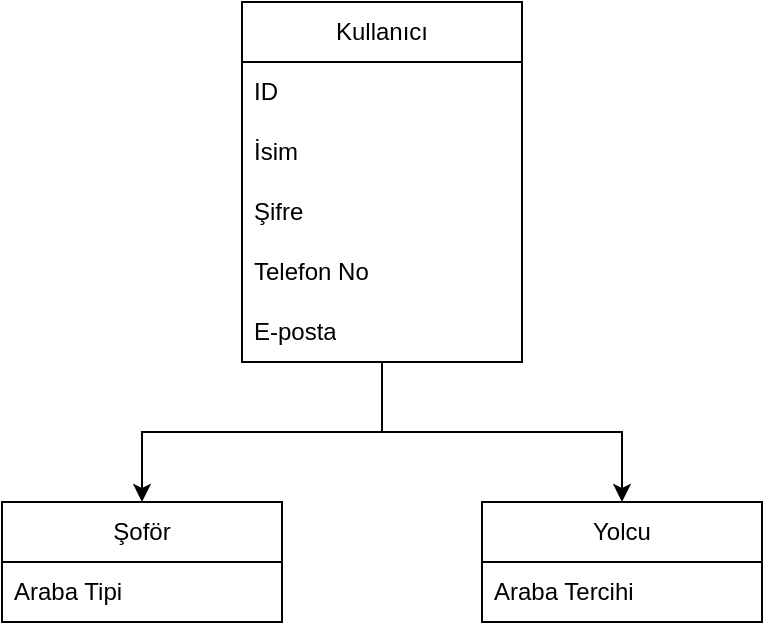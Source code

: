 <mxfile version="23.1.5" type="github">
  <diagram name="Page-1" id="C8Kz86P3NEdmK_o3rKR1">
    <mxGraphModel dx="880" dy="485" grid="1" gridSize="10" guides="1" tooltips="1" connect="1" arrows="1" fold="1" page="1" pageScale="1" pageWidth="850" pageHeight="1100" math="0" shadow="0">
      <root>
        <mxCell id="0" />
        <mxCell id="1" parent="0" />
        <mxCell id="xZOs5JqpHXEJlaUINlf8-13" style="edgeStyle=orthogonalEdgeStyle;rounded=0;orthogonalLoop=1;jettySize=auto;html=1;exitX=0.5;exitY=1;exitDx=0;exitDy=0;entryX=0.5;entryY=0;entryDx=0;entryDy=0;" edge="1" parent="1" source="5UICIzo4oN0Zhh17S0BA-2" target="xZOs5JqpHXEJlaUINlf8-1">
          <mxGeometry relative="1" as="geometry" />
        </mxCell>
        <mxCell id="xZOs5JqpHXEJlaUINlf8-14" style="edgeStyle=orthogonalEdgeStyle;rounded=0;orthogonalLoop=1;jettySize=auto;html=1;exitX=0.5;exitY=1;exitDx=0;exitDy=0;entryX=0.5;entryY=0;entryDx=0;entryDy=0;" edge="1" parent="1" source="5UICIzo4oN0Zhh17S0BA-2" target="xZOs5JqpHXEJlaUINlf8-7">
          <mxGeometry relative="1" as="geometry" />
        </mxCell>
        <mxCell id="5UICIzo4oN0Zhh17S0BA-2" value="Kullanıcı" style="swimlane;fontStyle=0;childLayout=stackLayout;horizontal=1;startSize=30;horizontalStack=0;resizeParent=1;resizeParentMax=0;resizeLast=0;collapsible=1;marginBottom=0;whiteSpace=wrap;html=1;" parent="1" vertex="1">
          <mxGeometry x="250" y="140" width="140" height="180" as="geometry" />
        </mxCell>
        <mxCell id="5UICIzo4oN0Zhh17S0BA-3" value="ID" style="text;strokeColor=none;fillColor=none;align=left;verticalAlign=middle;spacingLeft=4;spacingRight=4;overflow=hidden;points=[[0,0.5],[1,0.5]];portConstraint=eastwest;rotatable=0;whiteSpace=wrap;html=1;" parent="5UICIzo4oN0Zhh17S0BA-2" vertex="1">
          <mxGeometry y="30" width="140" height="30" as="geometry" />
        </mxCell>
        <mxCell id="5UICIzo4oN0Zhh17S0BA-4" value="İsim" style="text;strokeColor=none;fillColor=none;align=left;verticalAlign=middle;spacingLeft=4;spacingRight=4;overflow=hidden;points=[[0,0.5],[1,0.5]];portConstraint=eastwest;rotatable=0;whiteSpace=wrap;html=1;" parent="5UICIzo4oN0Zhh17S0BA-2" vertex="1">
          <mxGeometry y="60" width="140" height="30" as="geometry" />
        </mxCell>
        <mxCell id="ovCrqt7dhLraP9RX0hV9-3" value="Şifre" style="text;strokeColor=none;fillColor=none;align=left;verticalAlign=middle;spacingLeft=4;spacingRight=4;overflow=hidden;points=[[0,0.5],[1,0.5]];portConstraint=eastwest;rotatable=0;whiteSpace=wrap;html=1;" parent="5UICIzo4oN0Zhh17S0BA-2" vertex="1">
          <mxGeometry y="90" width="140" height="30" as="geometry" />
        </mxCell>
        <mxCell id="5UICIzo4oN0Zhh17S0BA-5" value="Telefon No" style="text;strokeColor=none;fillColor=none;align=left;verticalAlign=middle;spacingLeft=4;spacingRight=4;overflow=hidden;points=[[0,0.5],[1,0.5]];portConstraint=eastwest;rotatable=0;whiteSpace=wrap;html=1;" parent="5UICIzo4oN0Zhh17S0BA-2" vertex="1">
          <mxGeometry y="120" width="140" height="30" as="geometry" />
        </mxCell>
        <mxCell id="ovCrqt7dhLraP9RX0hV9-1" value="E-posta" style="text;strokeColor=none;fillColor=none;align=left;verticalAlign=middle;spacingLeft=4;spacingRight=4;overflow=hidden;points=[[0,0.5],[1,0.5]];portConstraint=eastwest;rotatable=0;whiteSpace=wrap;html=1;" parent="5UICIzo4oN0Zhh17S0BA-2" vertex="1">
          <mxGeometry y="150" width="140" height="30" as="geometry" />
        </mxCell>
        <mxCell id="xZOs5JqpHXEJlaUINlf8-1" value="Şoför" style="swimlane;fontStyle=0;childLayout=stackLayout;horizontal=1;startSize=30;horizontalStack=0;resizeParent=1;resizeParentMax=0;resizeLast=0;collapsible=1;marginBottom=0;whiteSpace=wrap;html=1;" vertex="1" parent="1">
          <mxGeometry x="130" y="390" width="140" height="60" as="geometry" />
        </mxCell>
        <mxCell id="xZOs5JqpHXEJlaUINlf8-2" value="Araba Tipi" style="text;strokeColor=none;fillColor=none;align=left;verticalAlign=middle;spacingLeft=4;spacingRight=4;overflow=hidden;points=[[0,0.5],[1,0.5]];portConstraint=eastwest;rotatable=0;whiteSpace=wrap;html=1;" vertex="1" parent="xZOs5JqpHXEJlaUINlf8-1">
          <mxGeometry y="30" width="140" height="30" as="geometry" />
        </mxCell>
        <mxCell id="xZOs5JqpHXEJlaUINlf8-7" value="Yolcu" style="swimlane;fontStyle=0;childLayout=stackLayout;horizontal=1;startSize=30;horizontalStack=0;resizeParent=1;resizeParentMax=0;resizeLast=0;collapsible=1;marginBottom=0;whiteSpace=wrap;html=1;" vertex="1" parent="1">
          <mxGeometry x="370" y="390" width="140" height="60" as="geometry" />
        </mxCell>
        <mxCell id="xZOs5JqpHXEJlaUINlf8-8" value="Araba Tercihi" style="text;strokeColor=none;fillColor=none;align=left;verticalAlign=middle;spacingLeft=4;spacingRight=4;overflow=hidden;points=[[0,0.5],[1,0.5]];portConstraint=eastwest;rotatable=0;whiteSpace=wrap;html=1;" vertex="1" parent="xZOs5JqpHXEJlaUINlf8-7">
          <mxGeometry y="30" width="140" height="30" as="geometry" />
        </mxCell>
      </root>
    </mxGraphModel>
  </diagram>
</mxfile>
